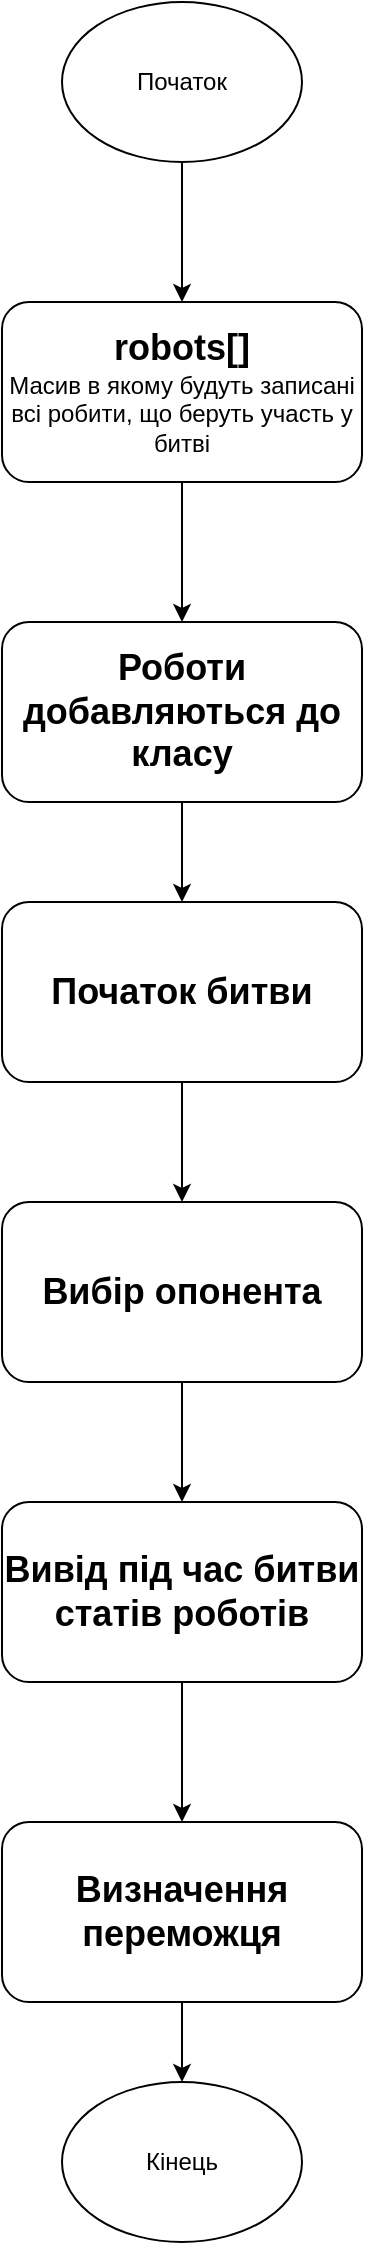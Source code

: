 <mxfile version="22.1.18" type="github">
  <diagram name="Страница — 1" id="YumrHKKEL1VToMLtWHw7">
    <mxGraphModel dx="1393" dy="789" grid="1" gridSize="10" guides="1" tooltips="1" connect="1" arrows="1" fold="1" page="1" pageScale="1" pageWidth="827" pageHeight="1169" math="0" shadow="0">
      <root>
        <mxCell id="0" />
        <mxCell id="1" parent="0" />
        <mxCell id="52RjmrCREd81JXNjt2tQ-4" value="" style="edgeStyle=orthogonalEdgeStyle;rounded=0;orthogonalLoop=1;jettySize=auto;html=1;" edge="1" parent="1" source="52RjmrCREd81JXNjt2tQ-2" target="52RjmrCREd81JXNjt2tQ-3">
          <mxGeometry relative="1" as="geometry" />
        </mxCell>
        <mxCell id="52RjmrCREd81JXNjt2tQ-2" value="Початок" style="ellipse;whiteSpace=wrap;html=1;" vertex="1" parent="1">
          <mxGeometry x="340" y="30" width="120" height="80" as="geometry" />
        </mxCell>
        <mxCell id="52RjmrCREd81JXNjt2tQ-8" style="edgeStyle=orthogonalEdgeStyle;rounded=0;orthogonalLoop=1;jettySize=auto;html=1;exitX=0.5;exitY=1;exitDx=0;exitDy=0;entryX=0.5;entryY=0;entryDx=0;entryDy=0;" edge="1" parent="1" source="52RjmrCREd81JXNjt2tQ-3" target="52RjmrCREd81JXNjt2tQ-9">
          <mxGeometry relative="1" as="geometry">
            <mxPoint x="400" y="520" as="targetPoint" />
          </mxGeometry>
        </mxCell>
        <mxCell id="52RjmrCREd81JXNjt2tQ-3" value="&lt;b&gt;&lt;font style=&quot;font-size: 18px;&quot;&gt;robots[]&lt;/font&gt;&lt;/b&gt;&lt;br&gt;Масив в якому будуть записані всі робити, що беруть участь у битві" style="rounded=1;whiteSpace=wrap;html=1;" vertex="1" parent="1">
          <mxGeometry x="310" y="180" width="180" height="90" as="geometry" />
        </mxCell>
        <mxCell id="52RjmrCREd81JXNjt2tQ-12" style="edgeStyle=orthogonalEdgeStyle;rounded=0;orthogonalLoop=1;jettySize=auto;html=1;entryX=0.5;entryY=0;entryDx=0;entryDy=0;" edge="1" parent="1" source="52RjmrCREd81JXNjt2tQ-7" target="52RjmrCREd81JXNjt2tQ-11">
          <mxGeometry relative="1" as="geometry" />
        </mxCell>
        <mxCell id="52RjmrCREd81JXNjt2tQ-7" value="&lt;span style=&quot;font-size: 18px;&quot;&gt;&lt;b&gt;Початок битви&lt;/b&gt;&lt;/span&gt;" style="rounded=1;whiteSpace=wrap;html=1;" vertex="1" parent="1">
          <mxGeometry x="310" y="480" width="180" height="90" as="geometry" />
        </mxCell>
        <mxCell id="52RjmrCREd81JXNjt2tQ-10" style="edgeStyle=orthogonalEdgeStyle;rounded=0;orthogonalLoop=1;jettySize=auto;html=1;exitX=0.5;exitY=1;exitDx=0;exitDy=0;entryX=0.5;entryY=0;entryDx=0;entryDy=0;" edge="1" parent="1" source="52RjmrCREd81JXNjt2tQ-9" target="52RjmrCREd81JXNjt2tQ-7">
          <mxGeometry relative="1" as="geometry" />
        </mxCell>
        <mxCell id="52RjmrCREd81JXNjt2tQ-9" value="&lt;span style=&quot;font-size: 18px;&quot;&gt;&lt;b&gt;Роботи добавляються до класу&lt;/b&gt;&lt;/span&gt;" style="rounded=1;whiteSpace=wrap;html=1;" vertex="1" parent="1">
          <mxGeometry x="310" y="340" width="180" height="90" as="geometry" />
        </mxCell>
        <mxCell id="52RjmrCREd81JXNjt2tQ-14" style="edgeStyle=orthogonalEdgeStyle;rounded=0;orthogonalLoop=1;jettySize=auto;html=1;exitX=0.5;exitY=1;exitDx=0;exitDy=0;entryX=0.5;entryY=0;entryDx=0;entryDy=0;" edge="1" parent="1" source="52RjmrCREd81JXNjt2tQ-11" target="52RjmrCREd81JXNjt2tQ-13">
          <mxGeometry relative="1" as="geometry" />
        </mxCell>
        <mxCell id="52RjmrCREd81JXNjt2tQ-11" value="&lt;span style=&quot;font-size: 18px;&quot;&gt;&lt;b&gt;Вибір опонента&lt;/b&gt;&lt;/span&gt;" style="rounded=1;whiteSpace=wrap;html=1;" vertex="1" parent="1">
          <mxGeometry x="310" y="630" width="180" height="90" as="geometry" />
        </mxCell>
        <mxCell id="52RjmrCREd81JXNjt2tQ-16" style="edgeStyle=orthogonalEdgeStyle;rounded=0;orthogonalLoop=1;jettySize=auto;html=1;entryX=0.5;entryY=0;entryDx=0;entryDy=0;" edge="1" parent="1" source="52RjmrCREd81JXNjt2tQ-13" target="52RjmrCREd81JXNjt2tQ-15">
          <mxGeometry relative="1" as="geometry" />
        </mxCell>
        <mxCell id="52RjmrCREd81JXNjt2tQ-13" value="&lt;span style=&quot;font-size: 18px;&quot;&gt;&lt;b&gt;Вивід під час битви статів роботів&lt;/b&gt;&lt;/span&gt;" style="rounded=1;whiteSpace=wrap;html=1;" vertex="1" parent="1">
          <mxGeometry x="310" y="780" width="180" height="90" as="geometry" />
        </mxCell>
        <mxCell id="52RjmrCREd81JXNjt2tQ-19" style="edgeStyle=orthogonalEdgeStyle;rounded=0;orthogonalLoop=1;jettySize=auto;html=1;exitX=0.5;exitY=1;exitDx=0;exitDy=0;" edge="1" parent="1" source="52RjmrCREd81JXNjt2tQ-15" target="52RjmrCREd81JXNjt2tQ-18">
          <mxGeometry relative="1" as="geometry" />
        </mxCell>
        <mxCell id="52RjmrCREd81JXNjt2tQ-15" value="&lt;span style=&quot;font-size: 18px;&quot;&gt;&lt;b&gt;Визначення переможця&lt;/b&gt;&lt;/span&gt;" style="rounded=1;whiteSpace=wrap;html=1;" vertex="1" parent="1">
          <mxGeometry x="310" y="940" width="180" height="90" as="geometry" />
        </mxCell>
        <mxCell id="52RjmrCREd81JXNjt2tQ-18" value="Кінець" style="ellipse;whiteSpace=wrap;html=1;" vertex="1" parent="1">
          <mxGeometry x="340" y="1070" width="120" height="80" as="geometry" />
        </mxCell>
      </root>
    </mxGraphModel>
  </diagram>
</mxfile>
